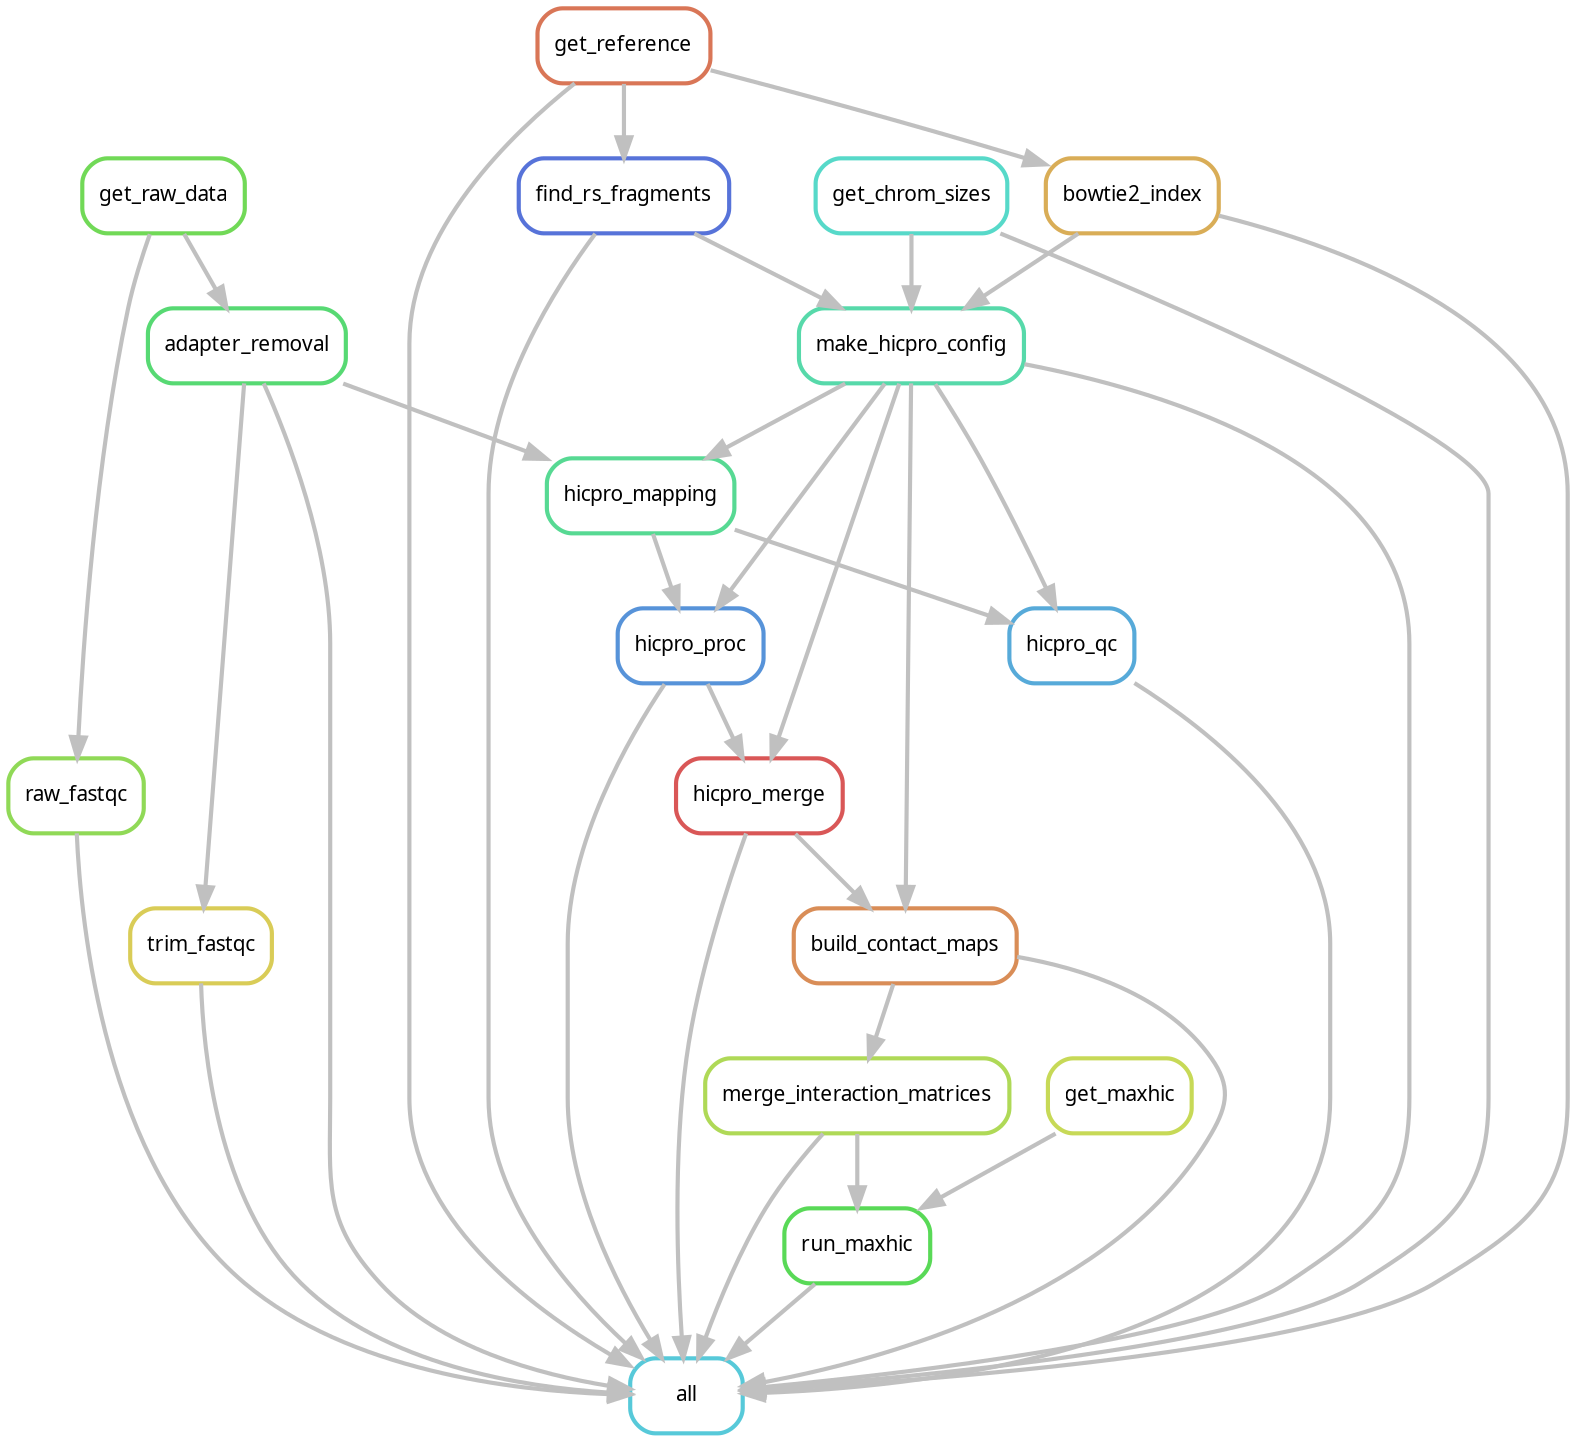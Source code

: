digraph snakemake_dag {
    graph[bgcolor=white, margin=0];
    node[shape=box, style=rounded, fontname=sans,                 fontsize=10, penwidth=2];
    edge[penwidth=2, color=grey];
	0[label = "all", color = "0.52 0.6 0.85", style="rounded"];
	1[label = "adapter_removal", color = "0.37 0.6 0.85", style="rounded"];
	2[label = "build_contact_maps", color = "0.07 0.6 0.85", style="rounded"];
	3[label = "find_rs_fragments", color = "0.63 0.6 0.85", style="rounded"];
	4[label = "make_hicpro_config", color = "0.44 0.6 0.85", style="rounded"];
	5[label = "raw_fastqc", color = "0.26 0.6 0.85", style="rounded"];
	6[label = "run_maxhic", color = "0.33 0.6 0.85", style="rounded"];
	7[label = "get_reference", color = "0.04 0.6 0.85", style="rounded"];
	8[label = "hicpro_merge", color = "0.00 0.6 0.85", style="rounded"];
	9[label = "merge_interaction_matrices", color = "0.22 0.6 0.85", style="rounded"];
	10[label = "trim_fastqc", color = "0.15 0.6 0.85", style="rounded"];
	11[label = "bowtie2_index", color = "0.11 0.6 0.85", style="rounded"];
	12[label = "hicpro_proc", color = "0.59 0.6 0.85", style="rounded"];
	13[label = "hicpro_qc", color = "0.56 0.6 0.85", style="rounded"];
	14[label = "get_chrom_sizes", color = "0.48 0.6 0.85", style="rounded"];
	15[label = "get_raw_data", color = "0.30 0.6 0.85", style="rounded"];
	16[label = "get_maxhic", color = "0.19 0.6 0.85", style="rounded"];
	17[label = "hicpro_mapping", color = "0.41 0.6 0.85", style="rounded"];
	2 -> 0
	7 -> 0
	8 -> 0
	10 -> 0
	11 -> 0
	9 -> 0
	5 -> 0
	6 -> 0
	1 -> 0
	4 -> 0
	14 -> 0
	13 -> 0
	12 -> 0
	3 -> 0
	15 -> 1
	8 -> 2
	4 -> 2
	7 -> 3
	14 -> 4
	11 -> 4
	3 -> 4
	15 -> 5
	16 -> 6
	9 -> 6
	4 -> 8
	12 -> 8
	2 -> 9
	1 -> 10
	7 -> 11
	4 -> 12
	17 -> 12
	4 -> 13
	17 -> 13
	4 -> 17
	1 -> 17
}            

